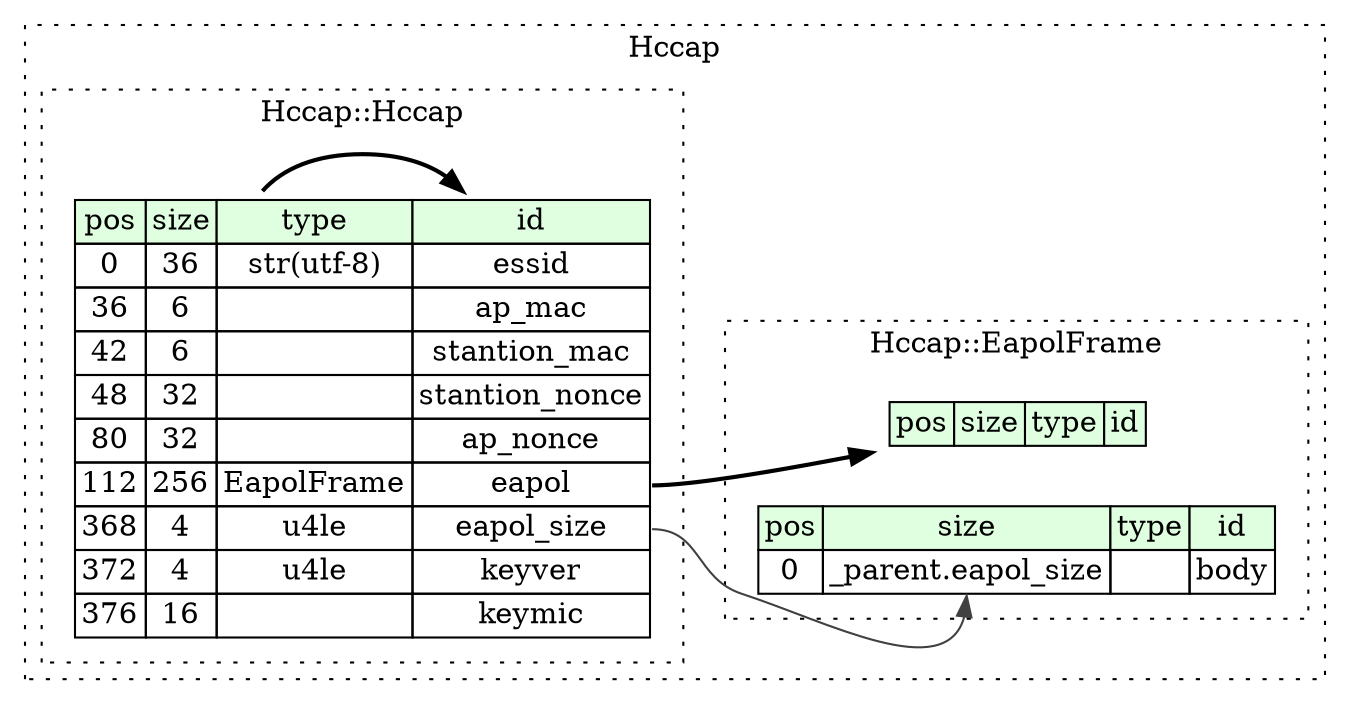 digraph {
	rankdir=LR;
	node [shape=plaintext];
	subgraph cluster__hccap {
		label="Hccap";
		graph[style=dotted];

		hccap__seq [label=<<TABLE BORDER="0" CELLBORDER="1" CELLSPACING="0">
			<TR><TD BGCOLOR="#E0FFE0">pos</TD><TD BGCOLOR="#E0FFE0">size</TD><TD BGCOLOR="#E0FFE0">type</TD><TD BGCOLOR="#E0FFE0">id</TD></TR>
			<TR><TD PORT="records_pos">0</TD><TD PORT="records_size">392</TD><TD>Hccap</TD><TD PORT="records_type">records</TD></TR>
			<TR><TD COLSPAN="4" PORT="records__repeat">repeat to end of stream</TD></TR>
		</TABLE>>];
		subgraph cluster__hccap {
			label="Hccap::Hccap";
			graph[style=dotted];

			hccap__seq [label=<<TABLE BORDER="0" CELLBORDER="1" CELLSPACING="0">
				<TR><TD BGCOLOR="#E0FFE0">pos</TD><TD BGCOLOR="#E0FFE0">size</TD><TD BGCOLOR="#E0FFE0">type</TD><TD BGCOLOR="#E0FFE0">id</TD></TR>
				<TR><TD PORT="essid_pos">0</TD><TD PORT="essid_size">36</TD><TD>str(utf-8)</TD><TD PORT="essid_type">essid</TD></TR>
				<TR><TD PORT="ap_mac_pos">36</TD><TD PORT="ap_mac_size">6</TD><TD></TD><TD PORT="ap_mac_type">ap_mac</TD></TR>
				<TR><TD PORT="stantion_mac_pos">42</TD><TD PORT="stantion_mac_size">6</TD><TD></TD><TD PORT="stantion_mac_type">stantion_mac</TD></TR>
				<TR><TD PORT="stantion_nonce_pos">48</TD><TD PORT="stantion_nonce_size">32</TD><TD></TD><TD PORT="stantion_nonce_type">stantion_nonce</TD></TR>
				<TR><TD PORT="ap_nonce_pos">80</TD><TD PORT="ap_nonce_size">32</TD><TD></TD><TD PORT="ap_nonce_type">ap_nonce</TD></TR>
				<TR><TD PORT="eapol_pos">112</TD><TD PORT="eapol_size">256</TD><TD>EapolFrame</TD><TD PORT="eapol_type">eapol</TD></TR>
				<TR><TD PORT="eapol_size_pos">368</TD><TD PORT="eapol_size_size">4</TD><TD>u4le</TD><TD PORT="eapol_size_type">eapol_size</TD></TR>
				<TR><TD PORT="keyver_pos">372</TD><TD PORT="keyver_size">4</TD><TD>u4le</TD><TD PORT="keyver_type">keyver</TD></TR>
				<TR><TD PORT="keymic_pos">376</TD><TD PORT="keymic_size">16</TD><TD></TD><TD PORT="keymic_type">keymic</TD></TR>
			</TABLE>>];
		}
		subgraph cluster__eapol_frame {
			label="Hccap::EapolFrame";
			graph[style=dotted];

			eapol_frame__seq [label=<<TABLE BORDER="0" CELLBORDER="1" CELLSPACING="0">
				<TR><TD BGCOLOR="#E0FFE0">pos</TD><TD BGCOLOR="#E0FFE0">size</TD><TD BGCOLOR="#E0FFE0">type</TD><TD BGCOLOR="#E0FFE0">id</TD></TR>
			</TABLE>>];
			eapol_frame__inst__body [label=<<TABLE BORDER="0" CELLBORDER="1" CELLSPACING="0">
				<TR><TD BGCOLOR="#E0FFE0">pos</TD><TD BGCOLOR="#E0FFE0">size</TD><TD BGCOLOR="#E0FFE0">type</TD><TD BGCOLOR="#E0FFE0">id</TD></TR>
				<TR><TD PORT="body_pos">0</TD><TD PORT="body_size">_parent.eapol_size</TD><TD></TD><TD PORT="body_type">body</TD></TR>
			</TABLE>>];
		}
	}
	hccap__seq:records_type -> hccap__seq [style=bold];
	hccap__seq:eapol_type -> eapol_frame__seq [style=bold];
	hccap__seq:eapol_size_type -> eapol_frame__inst__body:body_size [color="#404040"];
}

